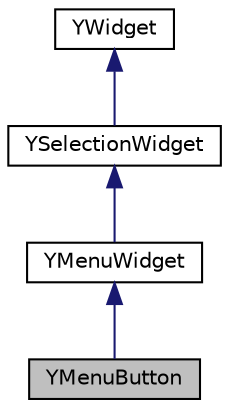 digraph "YMenuButton"
{
 // LATEX_PDF_SIZE
  edge [fontname="Helvetica",fontsize="10",labelfontname="Helvetica",labelfontsize="10"];
  node [fontname="Helvetica",fontsize="10",shape=record];
  Node1 [label="YMenuButton",height=0.2,width=0.4,color="black", fillcolor="grey75", style="filled", fontcolor="black",tooltip=" "];
  Node2 -> Node1 [dir="back",color="midnightblue",fontsize="10",style="solid",fontname="Helvetica"];
  Node2 [label="YMenuWidget",height=0.2,width=0.4,color="black", fillcolor="white", style="filled",URL="$classYMenuWidget.html",tooltip=" "];
  Node3 -> Node2 [dir="back",color="midnightblue",fontsize="10",style="solid",fontname="Helvetica"];
  Node3 [label="YSelectionWidget",height=0.2,width=0.4,color="black", fillcolor="white", style="filled",URL="$classYSelectionWidget.html",tooltip=" "];
  Node4 -> Node3 [dir="back",color="midnightblue",fontsize="10",style="solid",fontname="Helvetica"];
  Node4 [label="YWidget",height=0.2,width=0.4,color="black", fillcolor="white", style="filled",URL="$classYWidget.html",tooltip=" "];
}
